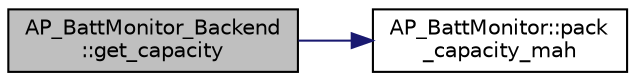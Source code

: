 digraph "AP_BattMonitor_Backend::get_capacity"
{
 // INTERACTIVE_SVG=YES
  edge [fontname="Helvetica",fontsize="10",labelfontname="Helvetica",labelfontsize="10"];
  node [fontname="Helvetica",fontsize="10",shape=record];
  rankdir="LR";
  Node1 [label="AP_BattMonitor_Backend\l::get_capacity",height=0.2,width=0.4,color="black", fillcolor="grey75", style="filled", fontcolor="black"];
  Node1 -> Node2 [color="midnightblue",fontsize="10",style="solid",fontname="Helvetica"];
  Node2 [label="AP_BattMonitor::pack\l_capacity_mah",height=0.2,width=0.4,color="black", fillcolor="white", style="filled",URL="$classAP__BattMonitor.html#a3d76e9c773148f56a8c73715c535365b",tooltip="pack_capacity_mah - returns the capacity of the battery pack in mAh when the pack is full ..."];
}
